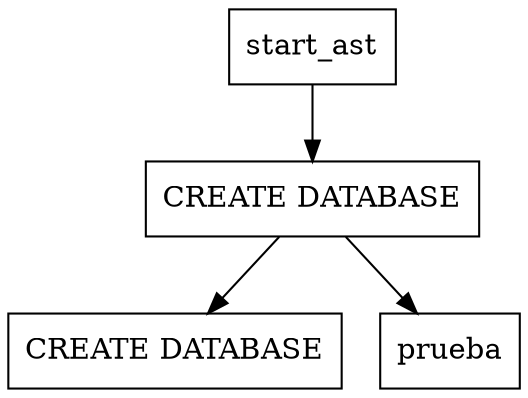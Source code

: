 digraph AST { 
 node [shape=record];
node0[label ="CREATE DATABASE"];
start_ast -> node0;
node1[label="CREATE DATABASE"];
node0 -> node1;
node2[label="prueba"];
node0 -> node2;

}